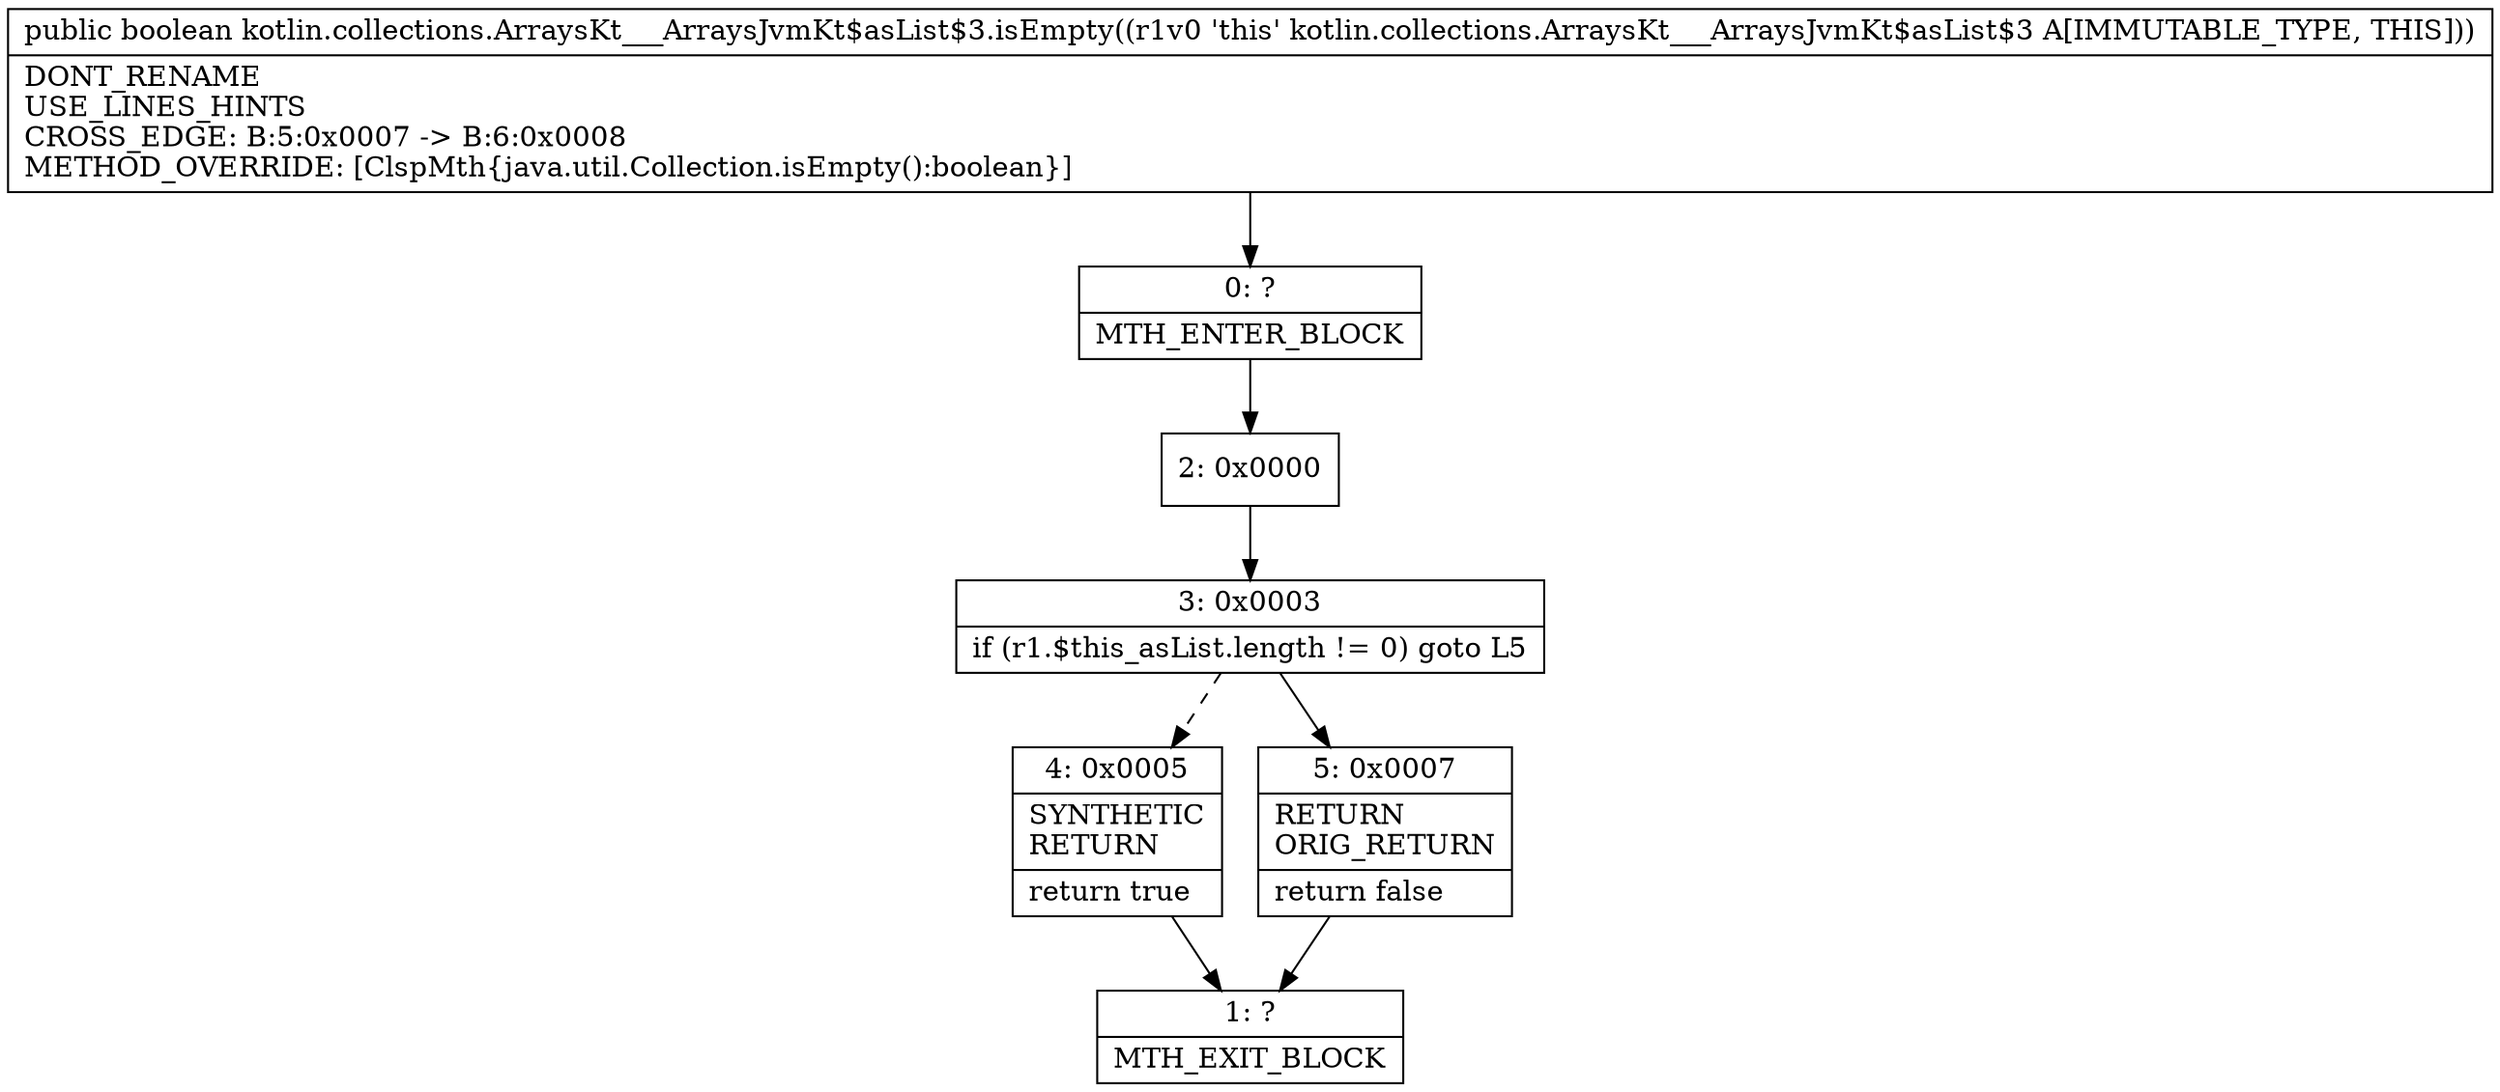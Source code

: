 digraph "CFG forkotlin.collections.ArraysKt___ArraysJvmKt$asList$3.isEmpty()Z" {
Node_0 [shape=record,label="{0\:\ ?|MTH_ENTER_BLOCK\l}"];
Node_2 [shape=record,label="{2\:\ 0x0000}"];
Node_3 [shape=record,label="{3\:\ 0x0003|if (r1.$this_asList.length != 0) goto L5\l}"];
Node_4 [shape=record,label="{4\:\ 0x0005|SYNTHETIC\lRETURN\l|return true\l}"];
Node_1 [shape=record,label="{1\:\ ?|MTH_EXIT_BLOCK\l}"];
Node_5 [shape=record,label="{5\:\ 0x0007|RETURN\lORIG_RETURN\l|return false\l}"];
MethodNode[shape=record,label="{public boolean kotlin.collections.ArraysKt___ArraysJvmKt$asList$3.isEmpty((r1v0 'this' kotlin.collections.ArraysKt___ArraysJvmKt$asList$3 A[IMMUTABLE_TYPE, THIS]))  | DONT_RENAME\lUSE_LINES_HINTS\lCROSS_EDGE: B:5:0x0007 \-\> B:6:0x0008\lMETHOD_OVERRIDE: [ClspMth\{java.util.Collection.isEmpty():boolean\}]\l}"];
MethodNode -> Node_0;Node_0 -> Node_2;
Node_2 -> Node_3;
Node_3 -> Node_4[style=dashed];
Node_3 -> Node_5;
Node_4 -> Node_1;
Node_5 -> Node_1;
}

